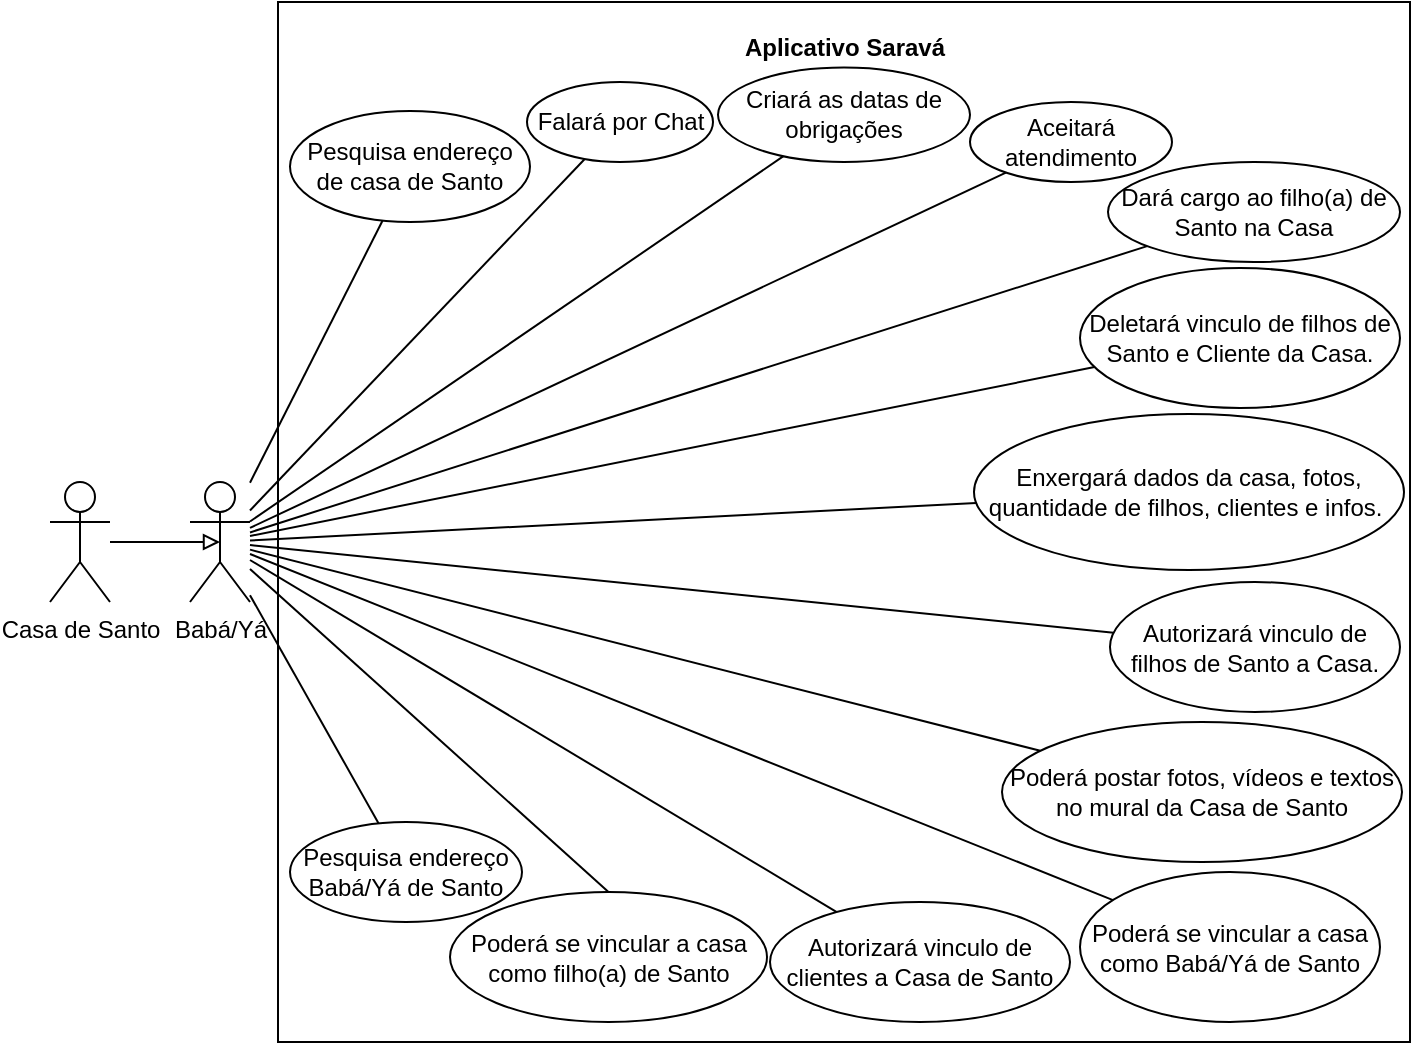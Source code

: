<mxfile version="21.2.7" type="github">
  <diagram name="Página-1" id="QxnHx__wZrE5UsQH2TkZ">
    <mxGraphModel dx="1050" dy="581" grid="1" gridSize="10" guides="1" tooltips="1" connect="1" arrows="1" fold="1" page="1" pageScale="1" pageWidth="827" pageHeight="1169" math="0" shadow="0">
      <root>
        <mxCell id="0" />
        <mxCell id="1" parent="0" />
        <mxCell id="VymSgot9QLsFwOsiQC4_-1" value="" style="rounded=0;whiteSpace=wrap;html=1;" parent="1" vertex="1">
          <mxGeometry x="194" y="40" width="566" height="520" as="geometry" />
        </mxCell>
        <mxCell id="VymSgot9QLsFwOsiQC4_-39" style="edgeStyle=orthogonalEdgeStyle;rounded=0;orthogonalLoop=1;jettySize=auto;html=1;entryX=0.5;entryY=0.5;entryDx=0;entryDy=0;entryPerimeter=0;endArrow=block;endFill=0;" parent="1" source="VymSgot9QLsFwOsiQC4_-7" target="VymSgot9QLsFwOsiQC4_-9" edge="1">
          <mxGeometry relative="1" as="geometry" />
        </mxCell>
        <mxCell id="VymSgot9QLsFwOsiQC4_-7" value="Casa de Santo" style="shape=umlActor;verticalLabelPosition=bottom;verticalAlign=top;html=1;" parent="1" vertex="1">
          <mxGeometry x="80" y="280" width="30" height="60" as="geometry" />
        </mxCell>
        <mxCell id="ooHY6HaIlFsEALtteVTs-1" style="rounded=0;orthogonalLoop=1;jettySize=auto;html=1;endArrow=none;endFill=0;" edge="1" parent="1" source="VymSgot9QLsFwOsiQC4_-9" target="VymSgot9QLsFwOsiQC4_-14">
          <mxGeometry relative="1" as="geometry" />
        </mxCell>
        <mxCell id="ooHY6HaIlFsEALtteVTs-2" style="rounded=0;orthogonalLoop=1;jettySize=auto;html=1;endArrow=none;endFill=0;" edge="1" parent="1" source="VymSgot9QLsFwOsiQC4_-9" target="VymSgot9QLsFwOsiQC4_-40">
          <mxGeometry relative="1" as="geometry" />
        </mxCell>
        <mxCell id="ooHY6HaIlFsEALtteVTs-3" style="rounded=0;orthogonalLoop=1;jettySize=auto;html=1;endArrow=none;endFill=0;" edge="1" parent="1" source="VymSgot9QLsFwOsiQC4_-9" target="VymSgot9QLsFwOsiQC4_-31">
          <mxGeometry relative="1" as="geometry" />
        </mxCell>
        <mxCell id="ooHY6HaIlFsEALtteVTs-4" style="rounded=0;orthogonalLoop=1;jettySize=auto;html=1;endArrow=none;endFill=0;" edge="1" parent="1" source="VymSgot9QLsFwOsiQC4_-9" target="VymSgot9QLsFwOsiQC4_-41">
          <mxGeometry relative="1" as="geometry" />
        </mxCell>
        <mxCell id="ooHY6HaIlFsEALtteVTs-5" style="rounded=0;orthogonalLoop=1;jettySize=auto;html=1;endArrow=none;endFill=0;" edge="1" parent="1" source="VymSgot9QLsFwOsiQC4_-9" target="VymSgot9QLsFwOsiQC4_-49">
          <mxGeometry relative="1" as="geometry" />
        </mxCell>
        <mxCell id="ooHY6HaIlFsEALtteVTs-6" style="rounded=0;orthogonalLoop=1;jettySize=auto;html=1;endArrow=none;endFill=0;" edge="1" parent="1" source="VymSgot9QLsFwOsiQC4_-9" target="VymSgot9QLsFwOsiQC4_-60">
          <mxGeometry relative="1" as="geometry" />
        </mxCell>
        <mxCell id="ooHY6HaIlFsEALtteVTs-7" style="rounded=0;orthogonalLoop=1;jettySize=auto;html=1;endArrow=none;endFill=0;" edge="1" parent="1" source="VymSgot9QLsFwOsiQC4_-9" target="VymSgot9QLsFwOsiQC4_-16">
          <mxGeometry relative="1" as="geometry" />
        </mxCell>
        <mxCell id="ooHY6HaIlFsEALtteVTs-8" style="rounded=0;orthogonalLoop=1;jettySize=auto;html=1;endArrow=none;endFill=0;" edge="1" parent="1" source="VymSgot9QLsFwOsiQC4_-9" target="VymSgot9QLsFwOsiQC4_-53">
          <mxGeometry relative="1" as="geometry" />
        </mxCell>
        <mxCell id="ooHY6HaIlFsEALtteVTs-9" style="rounded=0;orthogonalLoop=1;jettySize=auto;html=1;endArrow=none;endFill=0;" edge="1" parent="1" source="VymSgot9QLsFwOsiQC4_-9" target="VymSgot9QLsFwOsiQC4_-28">
          <mxGeometry relative="1" as="geometry" />
        </mxCell>
        <mxCell id="ooHY6HaIlFsEALtteVTs-10" style="rounded=0;orthogonalLoop=1;jettySize=auto;html=1;endArrow=none;endFill=0;" edge="1" parent="1" source="VymSgot9QLsFwOsiQC4_-9" target="VymSgot9QLsFwOsiQC4_-42">
          <mxGeometry relative="1" as="geometry" />
        </mxCell>
        <mxCell id="ooHY6HaIlFsEALtteVTs-11" style="rounded=0;orthogonalLoop=1;jettySize=auto;html=1;endArrow=none;endFill=0;" edge="1" parent="1" source="VymSgot9QLsFwOsiQC4_-9" target="VymSgot9QLsFwOsiQC4_-52">
          <mxGeometry relative="1" as="geometry" />
        </mxCell>
        <mxCell id="ooHY6HaIlFsEALtteVTs-12" style="rounded=0;orthogonalLoop=1;jettySize=auto;html=1;entryX=0.5;entryY=0;entryDx=0;entryDy=0;endArrow=none;endFill=0;" edge="1" parent="1" source="VymSgot9QLsFwOsiQC4_-9" target="VymSgot9QLsFwOsiQC4_-23">
          <mxGeometry relative="1" as="geometry" />
        </mxCell>
        <mxCell id="ooHY6HaIlFsEALtteVTs-13" style="rounded=0;orthogonalLoop=1;jettySize=auto;html=1;endArrow=none;endFill=0;" edge="1" parent="1" source="VymSgot9QLsFwOsiQC4_-9" target="VymSgot9QLsFwOsiQC4_-15">
          <mxGeometry relative="1" as="geometry" />
        </mxCell>
        <mxCell id="VymSgot9QLsFwOsiQC4_-9" value="Babá/Yá" style="shape=umlActor;verticalLabelPosition=bottom;verticalAlign=top;html=1;" parent="1" vertex="1">
          <mxGeometry x="150" y="280" width="30" height="60" as="geometry" />
        </mxCell>
        <mxCell id="VymSgot9QLsFwOsiQC4_-14" value="Pesquisa endereço de casa de Santo" style="ellipse;whiteSpace=wrap;html=1;" parent="1" vertex="1">
          <mxGeometry x="200" y="94.5" width="120" height="55.5" as="geometry" />
        </mxCell>
        <mxCell id="VymSgot9QLsFwOsiQC4_-15" value="Pesquisa endereço Babá/Yá de Santo" style="ellipse;whiteSpace=wrap;html=1;" parent="1" vertex="1">
          <mxGeometry x="200" y="450" width="116" height="50" as="geometry" />
        </mxCell>
        <mxCell id="VymSgot9QLsFwOsiQC4_-16" value="Enxergará dados da casa, fotos, quantidade de filhos, clientes e infos.&amp;nbsp;" style="ellipse;whiteSpace=wrap;html=1;" parent="1" vertex="1">
          <mxGeometry x="542" y="246" width="215" height="78" as="geometry" />
        </mxCell>
        <mxCell id="VymSgot9QLsFwOsiQC4_-17" value="Aplicativo Saravá" style="text;align=center;fontStyle=1;verticalAlign=middle;spacingLeft=3;spacingRight=3;strokeColor=none;rotatable=0;points=[[0,0.5],[1,0.5]];portConstraint=eastwest;html=1;" parent="1" vertex="1">
          <mxGeometry x="420.5" y="50" width="113" height="26" as="geometry" />
        </mxCell>
        <mxCell id="VymSgot9QLsFwOsiQC4_-23" value="Poderá se vincular a casa como filho(a) de Santo" style="ellipse;whiteSpace=wrap;html=1;" parent="1" vertex="1">
          <mxGeometry x="280" y="485" width="158.5" height="65" as="geometry" />
        </mxCell>
        <mxCell id="VymSgot9QLsFwOsiQC4_-28" value="Poderá postar fotos, vídeos e textos no mural da Casa de Santo" style="ellipse;whiteSpace=wrap;html=1;" parent="1" vertex="1">
          <mxGeometry x="556" y="400" width="200" height="70" as="geometry" />
        </mxCell>
        <mxCell id="VymSgot9QLsFwOsiQC4_-31" value="Criará as datas de obrigações" style="ellipse;whiteSpace=wrap;html=1;" parent="1" vertex="1">
          <mxGeometry x="414" y="72.75" width="126" height="47.25" as="geometry" />
        </mxCell>
        <mxCell id="VymSgot9QLsFwOsiQC4_-40" value="Falará por Chat" style="ellipse;whiteSpace=wrap;html=1;" parent="1" vertex="1">
          <mxGeometry x="318.5" y="80" width="93" height="40" as="geometry" />
        </mxCell>
        <mxCell id="VymSgot9QLsFwOsiQC4_-41" value="Aceitará atendimento" style="ellipse;whiteSpace=wrap;html=1;" parent="1" vertex="1">
          <mxGeometry x="540" y="90" width="101" height="40" as="geometry" />
        </mxCell>
        <mxCell id="VymSgot9QLsFwOsiQC4_-42" value="Poderá se vincular a casa como Babá/Yá de Santo" style="ellipse;whiteSpace=wrap;html=1;" parent="1" vertex="1">
          <mxGeometry x="595" y="475" width="150" height="75" as="geometry" />
        </mxCell>
        <mxCell id="VymSgot9QLsFwOsiQC4_-49" value="Dará cargo ao filho(a) de Santo na Casa" style="ellipse;whiteSpace=wrap;html=1;" parent="1" vertex="1">
          <mxGeometry x="609" y="120" width="146" height="50" as="geometry" />
        </mxCell>
        <mxCell id="VymSgot9QLsFwOsiQC4_-52" value="Autorizará vinculo de clientes a Casa de Santo" style="ellipse;whiteSpace=wrap;html=1;" parent="1" vertex="1">
          <mxGeometry x="440" y="490" width="150" height="60" as="geometry" />
        </mxCell>
        <mxCell id="VymSgot9QLsFwOsiQC4_-53" value="Autorizará vinculo de filhos de Santo a Casa." style="ellipse;whiteSpace=wrap;html=1;" parent="1" vertex="1">
          <mxGeometry x="610" y="330" width="145" height="65" as="geometry" />
        </mxCell>
        <mxCell id="VymSgot9QLsFwOsiQC4_-60" value="Deletará vinculo de filhos de Santo e Cliente da Casa." style="ellipse;whiteSpace=wrap;html=1;" parent="1" vertex="1">
          <mxGeometry x="595" y="173" width="160" height="70" as="geometry" />
        </mxCell>
      </root>
    </mxGraphModel>
  </diagram>
</mxfile>
